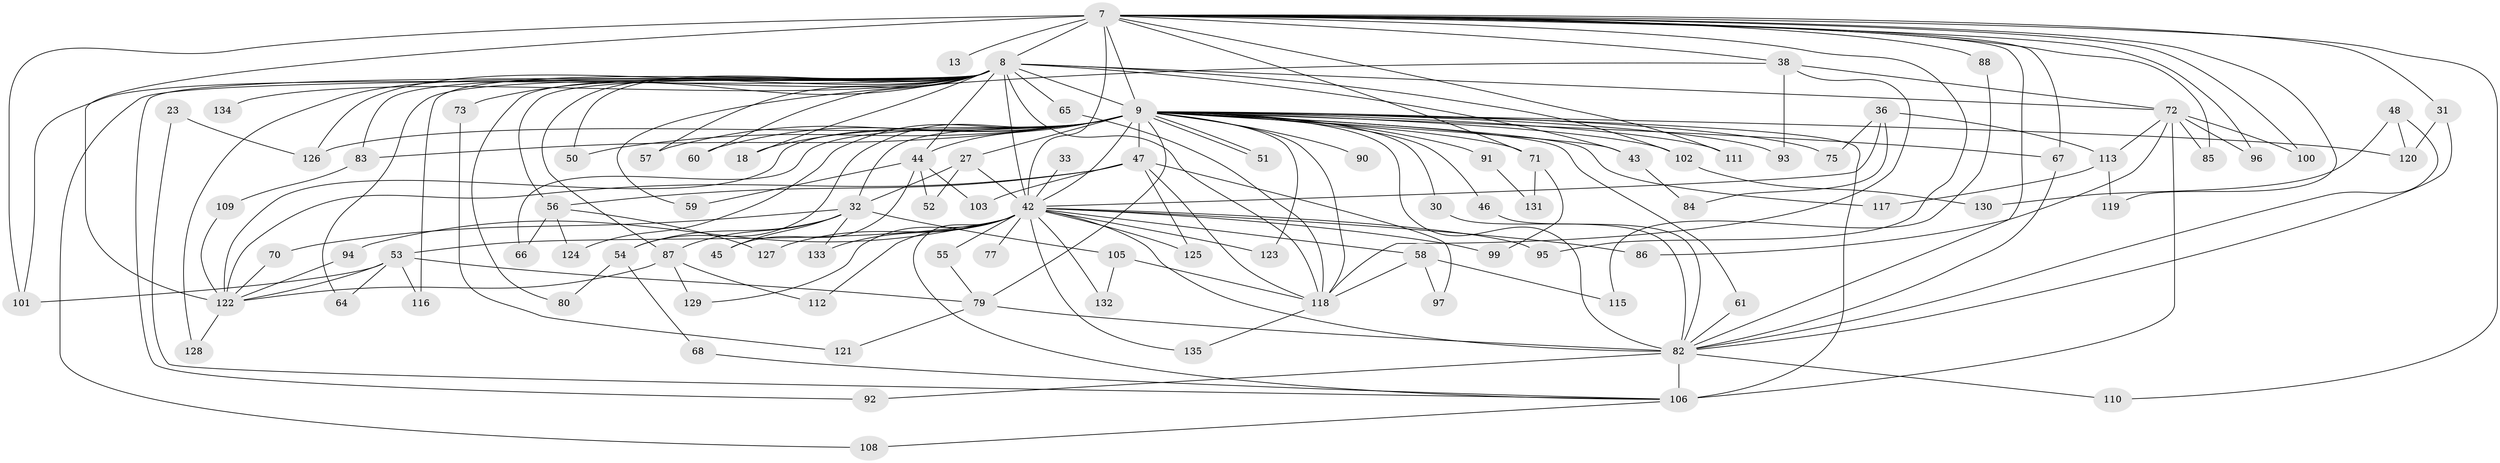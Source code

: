 // original degree distribution, {22: 0.007407407407407408, 16: 0.007407407407407408, 19: 0.014814814814814815, 17: 0.007407407407407408, 32: 0.007407407407407408, 18: 0.007407407407407408, 15: 0.007407407407407408, 33: 0.007407407407407408, 24: 0.007407407407407408, 11: 0.014814814814814815, 5: 0.07407407407407407, 2: 0.5481481481481482, 8: 0.02962962962962963, 4: 0.06666666666666667, 6: 0.022222222222222223, 3: 0.17037037037037037}
// Generated by graph-tools (version 1.1) at 2025/49/03/04/25 21:49:23]
// undirected, 94 vertices, 185 edges
graph export_dot {
graph [start="1"]
  node [color=gray90,style=filled];
  7 [super="+3"];
  8 [super="+6+4"];
  9 [super="+5"];
  13;
  18;
  23;
  27;
  30;
  31;
  32;
  33;
  36;
  38 [super="+29"];
  42 [super="+10"];
  43;
  44;
  45;
  46;
  47 [super="+15"];
  48;
  50;
  51;
  52;
  53 [super="+26"];
  54;
  55;
  56;
  57;
  58;
  59;
  60;
  61;
  64;
  65;
  66;
  67 [super="+28"];
  68;
  70;
  71 [super="+20"];
  72 [super="+25"];
  73;
  75;
  77;
  79 [super="+40"];
  80;
  82 [super="+22+12+35+21"];
  83 [super="+76"];
  84;
  85;
  86;
  87 [super="+81"];
  88;
  90;
  91;
  92;
  93;
  94;
  95;
  96;
  97;
  99;
  100;
  101 [super="+34"];
  102;
  103;
  105 [super="+49"];
  106 [super="+104"];
  108;
  109;
  110;
  111 [super="+98"];
  112;
  113;
  115;
  116 [super="+89"];
  117;
  118 [super="+39+107"];
  119;
  120 [super="+41+63"];
  121;
  122 [super="+62+114"];
  123;
  124;
  125;
  126 [super="+17"];
  127;
  128;
  129;
  130;
  131;
  132;
  133 [super="+78"];
  134;
  135;
  7 -- 8 [weight=8];
  7 -- 9 [weight=4];
  7 -- 13 [weight=2];
  7 -- 67;
  7 -- 85;
  7 -- 100;
  7 -- 101;
  7 -- 110;
  7 -- 119;
  7 -- 88;
  7 -- 95;
  7 -- 96;
  7 -- 31;
  7 -- 38;
  7 -- 122 [weight=3];
  7 -- 111;
  7 -- 71;
  7 -- 42 [weight=4];
  7 -- 82;
  8 -- 9 [weight=8];
  8 -- 42 [weight=9];
  8 -- 44;
  8 -- 50;
  8 -- 64;
  8 -- 92;
  8 -- 128;
  8 -- 65;
  8 -- 134 [weight=2];
  8 -- 72 [weight=2];
  8 -- 102;
  8 -- 116 [weight=2];
  8 -- 56;
  8 -- 101;
  8 -- 118 [weight=2];
  8 -- 73 [weight=2];
  8 -- 80;
  8 -- 18;
  8 -- 83;
  8 -- 87 [weight=2];
  8 -- 43;
  8 -- 108;
  8 -- 57;
  8 -- 60;
  8 -- 126;
  9 -- 27;
  9 -- 30;
  9 -- 43;
  9 -- 50;
  9 -- 51;
  9 -- 51;
  9 -- 54;
  9 -- 60;
  9 -- 61;
  9 -- 71 [weight=2];
  9 -- 75;
  9 -- 79 [weight=2];
  9 -- 91 [weight=2];
  9 -- 93;
  9 -- 111 [weight=2];
  9 -- 126 [weight=2];
  9 -- 47;
  9 -- 66;
  9 -- 18;
  9 -- 83 [weight=2];
  9 -- 90;
  9 -- 32;
  9 -- 102;
  9 -- 44;
  9 -- 46;
  9 -- 117;
  9 -- 120 [weight=3];
  9 -- 57;
  9 -- 123;
  9 -- 124;
  9 -- 106;
  9 -- 122;
  9 -- 67;
  9 -- 118 [weight=3];
  9 -- 42 [weight=4];
  9 -- 82;
  23 -- 126;
  23 -- 106;
  27 -- 32;
  27 -- 52;
  27 -- 42;
  30 -- 82;
  31 -- 120;
  31 -- 82;
  32 -- 45;
  32 -- 54;
  32 -- 70;
  32 -- 105 [weight=2];
  32 -- 133 [weight=3];
  32 -- 87;
  33 -- 42;
  36 -- 75;
  36 -- 84;
  36 -- 113;
  36 -- 42;
  38 -- 59;
  38 -- 93;
  38 -- 72;
  38 -- 118;
  42 -- 129;
  42 -- 132;
  42 -- 133;
  42 -- 135;
  42 -- 77 [weight=2];
  42 -- 82 [weight=4];
  42 -- 86;
  42 -- 94;
  42 -- 95;
  42 -- 99;
  42 -- 106;
  42 -- 112;
  42 -- 53;
  42 -- 55;
  42 -- 58;
  42 -- 123;
  42 -- 125;
  42 -- 127;
  43 -- 84;
  44 -- 45;
  44 -- 52;
  44 -- 59;
  44 -- 103;
  46 -- 82;
  47 -- 97;
  47 -- 125;
  47 -- 103;
  47 -- 56;
  47 -- 122;
  47 -- 118 [weight=2];
  48 -- 130;
  48 -- 120;
  48 -- 82;
  53 -- 79;
  53 -- 64;
  53 -- 122;
  53 -- 101;
  53 -- 116;
  54 -- 68;
  54 -- 80;
  55 -- 79;
  56 -- 66;
  56 -- 124;
  56 -- 127;
  58 -- 97;
  58 -- 115;
  58 -- 118;
  61 -- 82;
  65 -- 118;
  67 -- 82;
  68 -- 106;
  70 -- 122;
  71 -- 99;
  71 -- 131;
  72 -- 96;
  72 -- 106 [weight=3];
  72 -- 113;
  72 -- 100;
  72 -- 85;
  72 -- 86;
  73 -- 121;
  79 -- 121;
  79 -- 82;
  82 -- 106;
  82 -- 92;
  82 -- 110;
  83 -- 109;
  87 -- 129;
  87 -- 112;
  87 -- 122 [weight=2];
  88 -- 115;
  91 -- 131;
  94 -- 122;
  102 -- 130;
  105 -- 132;
  105 -- 118;
  106 -- 108;
  109 -- 122;
  113 -- 117;
  113 -- 119;
  118 -- 135;
  122 -- 128;
}
